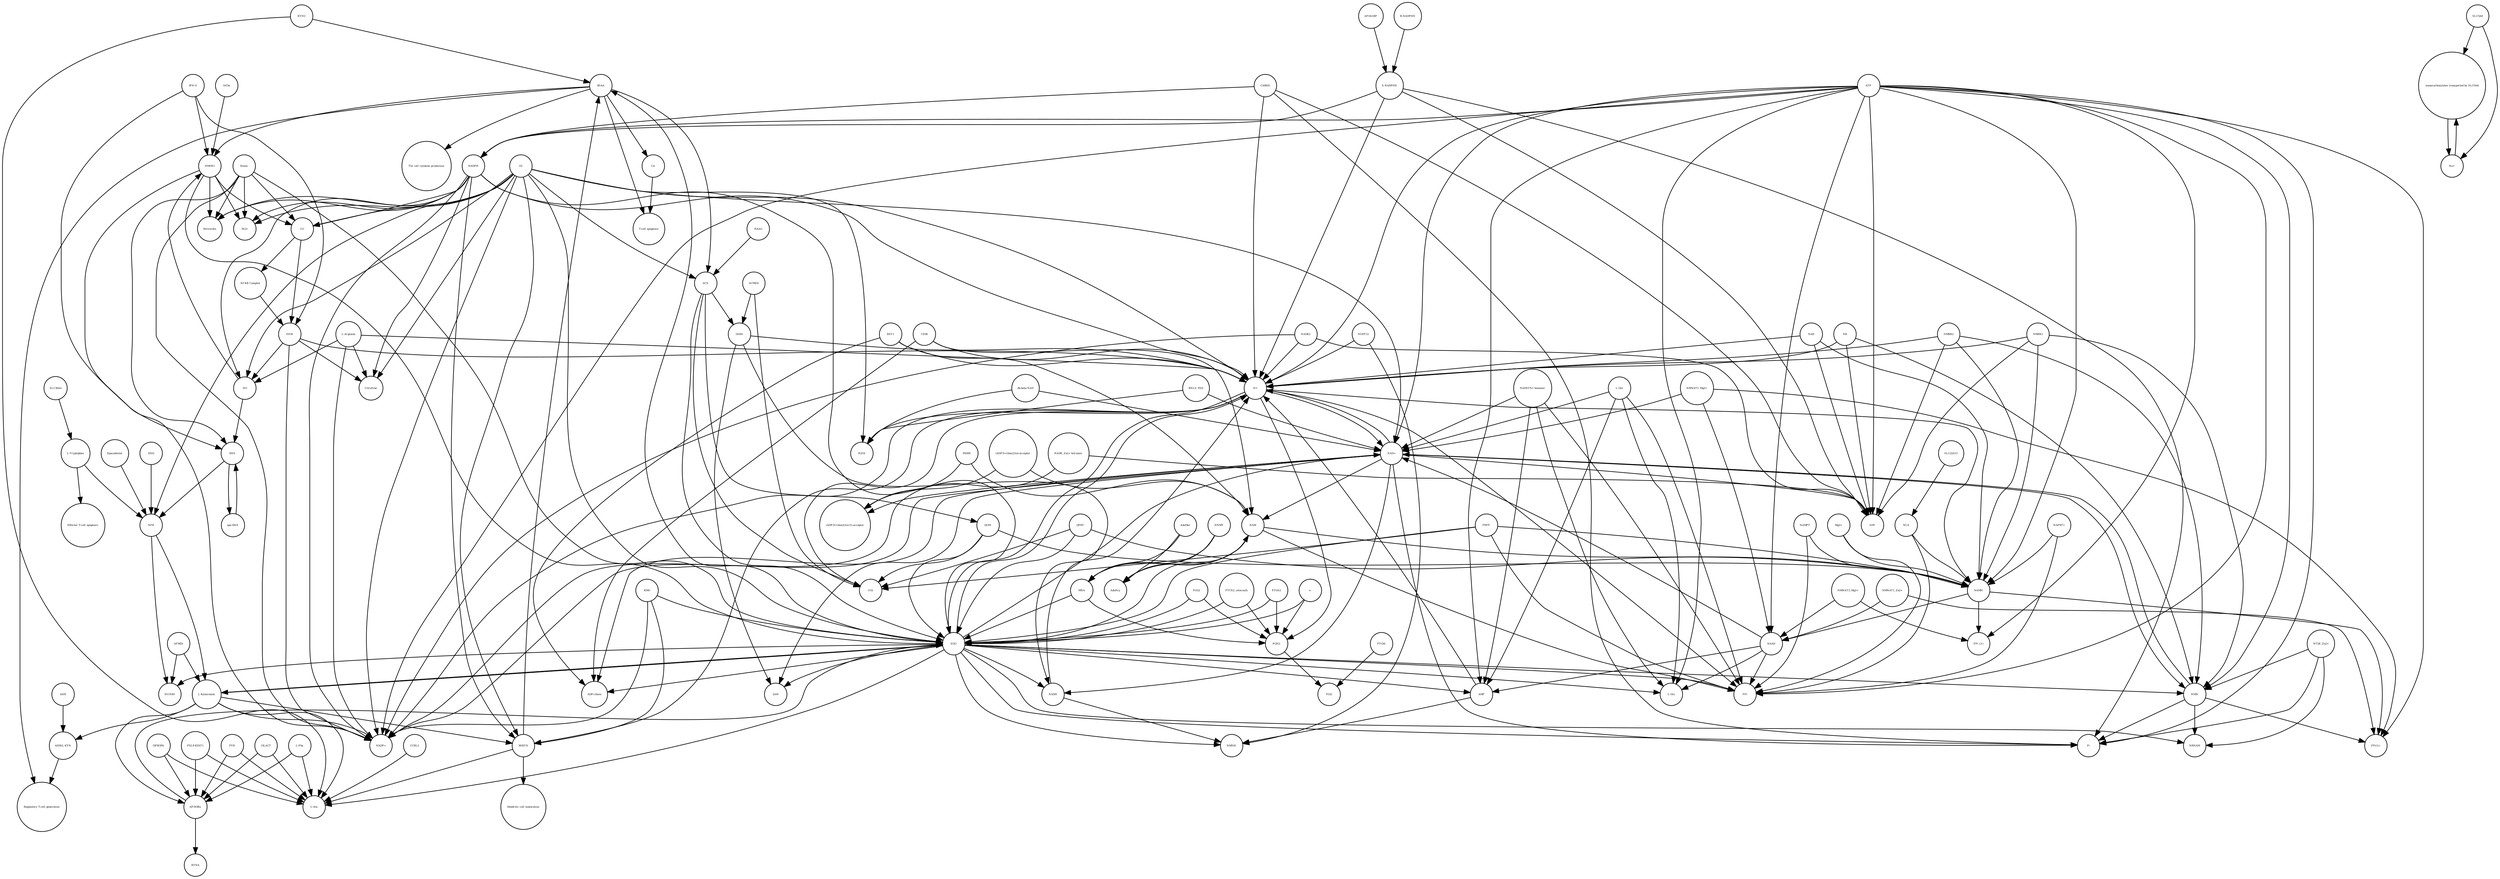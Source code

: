 strict digraph  {
"3HAA" [annotation="urn_miriam_obo.chebi_CHEBI%3A15793", bipartite=0, cls="simple chemical", fontsize=4, label="3HAA", shape=circle];
"Regulatory T-cell generation" [annotation="urn_miriam_obo.go_GO%3A0045066", bipartite=0, cls=phenotype, fontsize=4, label="Regulatory T-cell generation", shape=circle];
"AHR/L-KYN" [annotation="", bipartite=0, cls=complex, fontsize=4, label="AHR/L-KYN", shape=circle];
"L-Tryptophan" [annotation="urn_miriam_obo.chebi_CHEBI%3A57912", bipartite=0, cls="simple chemical", fontsize=4, label="L-Tryptophan", shape=circle];
"Effector T-cell apoptosis" [annotation="urn_miriam_obo.go_GO%3A1902483", bipartite=0, cls=phenotype, fontsize=4, label="Effector T-cell apoptosis", shape=circle];
"Th1 cell cytokine production" [annotation="urn_miriam_obo.go_GO%3A0035744", bipartite=0, cls=phenotype, fontsize=4, label="Th1 cell cytokine production", shape=circle];
"T-cell apoptosis" [annotation="urn_miriam_obo.go_GO%3A0070231", bipartite=0, cls=phenotype, fontsize=4, label="T-cell apoptosis", shape=circle];
CA [annotation="", bipartite=0, cls="simple chemical", fontsize=4, label=CA, shape=circle];
"3HKYN" [annotation="urn_miriam_obo.chebi_CHEBI%3A17380", bipartite=0, cls="simple chemical", fontsize=4, label="3HKYN", shape=circle];
"Dendritic cell maturation" [annotation="urn_miriam_obo.go_GO%3A0097029", bipartite=0, cls=phenotype, fontsize=4, label="Dendritic cell maturation", shape=circle];
"NT5E_Zn2+" [annotation="urn_miriam_uniprot_P21589|urn_miriam_obo.chebi_CHEBI%3A29105", bipartite=0, cls="complex multimer", fontsize=4, label="NT5E_Zn2+", shape=circle];
"e-" [annotation="urn_miriam_obo.chebi_CHEBI%3A10545", bipartite=0, cls="simple chemical", fontsize=4, label="e-", shape=circle];
"2AM" [annotation="urn_miriam_obo.chebi_CHEBI%3A16886", bipartite=0, cls="simple chemical", fontsize=4, label="2AM", shape=circle];
iNOS [annotation=urn_miriam_uniprot_P35228, bipartite=0, cls=macromolecule, fontsize=4, label=iNOS, shape=circle];
"S-NADPHX" [annotation="urn_miriam_obo.chebi_CHEBI%3A64084", bipartite=0, cls="simple chemical", fontsize=4, label="S-NADPHX", shape=circle];
PGG2 [annotation="urn_miriam_obo.chebi_CHEBI%3A27647", bipartite=0, cls="simple chemical", fontsize=4, label=PGG2, shape=circle];
"Fe2+" [annotation="urn_miriam_obo.chebi_CHEBI%3A29033", bipartite=0, cls="simple chemical", fontsize=4, label="Fe2+", shape=circle];
NAR [annotation="urn_miriam_obo.chebi_CHEBI%3A58527", bipartite=0, cls="simple chemical", fontsize=4, label=NAR, shape=circle];
SLC36A4 [annotation=urn_miriam_uniprot_Q6YBV0, bipartite=0, cls=macromolecule, fontsize=4, label=SLC36A4, shape=circle];
PYR [annotation="urn_miriam_obo.chebi_CHEBI%3A15361", bipartite=0, cls="simple chemical", fontsize=4, label=PYR, shape=circle];
PTCS2_celecoxib [annotation="urn_miriam_uniprot_P35354|urn_miriam_obo.chebi_CHEBI%3A41423", bipartite=0, cls=complex, fontsize=4, label=PTCS2_celecoxib, shape=circle];
CO2 [annotation="urn_miriam_obo.chebi_CHEBI%3A16526", bipartite=0, cls="simple chemical", fontsize=4, label=CO2, shape=circle];
"NAD+" [annotation="urn_miriam_obo.chebi_CHEBI%3A57540", bipartite=0, cls="simple chemical", fontsize=4, label="NAD+", shape=circle];
"L-Arginine" [annotation="urn_miriam_obo.chebi_CHEBI%3A16467", bipartite=0, cls="simple chemical", fontsize=4, label="L-Arginine", shape=circle];
Pi [annotation="urn_miriam_obo.chebi_CHEBI%3A18367", bipartite=0, cls="simple chemical", fontsize=4, label=Pi, shape=circle];
"monocarboxylates transported by SLC5A8" [annotation="", bipartite=0, cls="simple chemical", fontsize=4, label="monocarboxylates transported by SLC5A8", shape=circle];
I3PROPA [annotation="urn_miriam_obo.chebi_CHEBI%3A43580", bipartite=0, cls=macromolecule, fontsize=4, label=I3PROPA, shape=circle];
I3LACT [annotation="urn_miriam_obo.chebi_CHEBI%3A55528", bipartite=0, cls=macromolecule, fontsize=4, label=I3LACT, shape=circle];
CARKD [annotation=urn_miriam_uniprot_Q8IW45, bipartite=0, cls=macromolecule, fontsize=4, label=CARKD, shape=circle];
"NADSYN1 hexamer" [annotation=urn_miriam_uniprot_Q6IA69, bipartite=0, cls="macromolecule multimer", fontsize=4, label="NADSYN1 hexamer", shape=circle];
"2AMA" [annotation="urn_miriam_obo.chebi_CHEBI%3A15745", bipartite=0, cls="simple chemical", fontsize=4, label="2AMA", shape=circle];
QPRT [annotation=urn_miriam_uniprot_Q15274, bipartite=0, cls=macromolecule, fontsize=4, label=QPRT, shape=circle];
"Mg2+" [annotation="urn_miriam_obo.chebi_CHEBI%3A18420", bipartite=0, cls="simple chemical", fontsize=4, label="Mg2+", shape=circle];
"dh-beta-NAD" [annotation="urn_miriam_obo.chebi_CHEBI%3A90171|urn_miriam_obo.chebi_CHEBI%3A90174", bipartite=0, cls="simple chemical", fontsize=4, label="dh-beta-NAD", shape=circle];
CO [annotation="urn_miriam_obo.chebi_CHEBI%3A17245", bipartite=0, cls="simple chemical", fontsize=4, label=CO, shape=circle];
"H+" [annotation="urn_miriam_obo.chebi_CHEBI%3A15378", bipartite=0, cls="simple chemical", fontsize=4, label="H+", shape=circle];
NAAD [annotation="urn_miriam_obo.chebi_CHEBI%3A18304", bipartite=0, cls="simple chemical", fontsize=4, label=NAAD, shape=circle];
ADP [annotation="urn_miriam_obo.chebi_CHEBI%3A456216", bipartite=0, cls="simple chemical", fontsize=4, label=ADP, shape=circle];
SLC22A13 [annotation=urn_miriam_uniprot_Q9Y226, bipartite=0, cls=macromolecule, fontsize=4, label=SLC22A13, shape=circle];
MNA [annotation="urn_miriam_obo.chebi_CHEBI%3A16797", bipartite=0, cls="simple chemical", fontsize=4, label=MNA, shape=circle];
"L-Phe" [annotation="urn_miriam_obo.chebi_CHEBI%3A58095", bipartite=0, cls="simple chemical", fontsize=4, label="L-Phe", shape=circle];
SLC5A8 [annotation=urn_miriam_uniprot_Q8N695, bipartite=0, cls=macromolecule, fontsize=4, label=SLC5A8, shape=circle];
"AP-DOBu" [annotation="urn_miriam_obo.chebi_CHEBI%3A17442", bipartite=0, cls="simple chemical", fontsize=4, label="AP-DOBu", shape=circle];
CD38 [annotation=urn_miriam_uniprot_P28907, bipartite=0, cls=macromolecule, fontsize=4, label=CD38, shape=circle];
NFK [annotation="urn_miriam_obo.chebi_CHEBI%3A18377", bipartite=0, cls="simple chemical", fontsize=4, label=NFK, shape=circle];
NADPH [annotation="urn_miriam_obo.chebi_CHEBI%3A16474", bipartite=0, cls="simple chemical", fontsize=4, label=NADPH, shape=circle];
Heme [annotation="urn_miriam_obo.chebi_CHEBI%3A30413", bipartite=0, cls="simple chemical", fontsize=4, label=Heme, shape=circle];
KYNU [annotation=urn_miriam_uniprot_Q16719, bipartite=0, cls="macromolecule multimer", fontsize=4, label=KYNU, shape=circle];
NUDT12 [annotation=urn_miriam_uniprot_Q9BQG2, bipartite=0, cls=macromolecule, fontsize=4, label=NUDT12, shape=circle];
"apo-IDO1" [annotation=urn_miriam_uniprot_P14902, bipartite=0, cls=macromolecule, fontsize=4, label="apo-IDO1", shape=circle];
H2O [annotation="urn_miriam_obo.chebi_CHEBI%3A15377", bipartite=0, cls="simple chemical", fontsize=4, label=H2O, shape=circle];
"(ADP-D-ribosyl)(n)-acceptor" [annotation="urn_miriam_obo.chebi_CHEBI%3A133202", bipartite=0, cls="simple chemical", fontsize=4, label="(ADP-D-ribosyl)(n)-acceptor", shape=circle];
"IFN-G" [annotation=urn_miriam_uniprot_Q14609, bipartite=0, cls=macromolecule, fontsize=4, label="IFN-G", shape=circle];
PGI2 [annotation="urn_miriam_obo.chebi_CHEBI%3A15552", bipartite=0, cls="simple chemical", fontsize=4, label=PGI2, shape=circle];
HCOOH [annotation="urn_miriam_obo.chebi_CHEBI%3A30751", bipartite=0, cls="simple chemical", fontsize=4, label=HCOOH, shape=circle];
AdoMet [annotation="urn_miriam_obo.chebi_CHEBI%3A15414", bipartite=0, cls="simple chemical", fontsize=4, label=AdoMet, shape=circle];
NMRK2 [annotation=urn_miriam_uniprot_Q9NPI5, bipartite=0, cls=macromolecule, fontsize=4, label=NMRK2, shape=circle];
"L-Gln" [annotation="urn_miriam_obo.chebi_CHEBI%3A58359", bipartite=0, cls="simple chemical", fontsize=4, label="L-Gln", shape=circle];
KMO [annotation=urn_miriam_uniprot_O15229, bipartite=0, cls=macromolecule, fontsize=4, label=KMO, shape=circle];
PTGIS [annotation=urn_miriam_uniprot_Q16647, bipartite=0, cls=macromolecule, fontsize=4, label=PTGIS, shape=circle];
"L-Kynurenine" [annotation="urn_miriam_obo.chebi_CHEBI%3A16946", bipartite=0, cls="simple chemical", fontsize=4, label="L-Kynurenine", shape=circle];
IDO1 [annotation=urn_miriam_uniprot_P14902, bipartite=0, cls=complex, fontsize=4, label=IDO1, shape=circle];
O2 [annotation="urn_miriam_obo.chebi_CHEBI%3A15379", bipartite=0, cls="simple chemical", fontsize=4, label=O2, shape=circle];
"R-NADPHX" [annotation="urn_miriam_obo.chebi_CHEBI%3A64085", bipartite=0, cls="simple chemical", fontsize=4, label="R-NADPHX", shape=circle];
KYNA [annotation="urn_miriam_obo.chebi_CHEBI%3A18344", bipartite=0, cls="simple chemical", fontsize=4, label=KYNA, shape=circle];
NMN [annotation="urn_miriam_obo.chebi_CHEBI%3A14649", bipartite=0, cls="simple chemical", fontsize=4, label=NMN, shape=circle];
PRPP [annotation="urn_miriam_obo.chebi_CHEBI%3A17111", bipartite=0, cls="simple chemical", fontsize=4, label=PRPP, shape=circle];
H2O2 [annotation="urn_miriam_obo.chebi_CHEBI%3A16240", bipartite=0, cls="simple chemical", fontsize=4, label=H2O2, shape=circle];
NNMT [annotation=urn_miriam_uniprot_P40261, bipartite=0, cls=macromolecule, fontsize=4, label=NNMT, shape=circle];
APOA1BP [annotation=urn_miriam_uniprot_O95544, bipartite=0, cls="macromolecule multimer", fontsize=4, label=APOA1BP, shape=circle];
NMNH [annotation="urn_miriam_obo.chebi_CHEBI%3A74452", bipartite=0, cls="simple chemical", fontsize=4, label=NMNH, shape=circle];
"PPi (3-)" [annotation="urn_miriam_obo.chebi_CHEBI%3A33019", bipartite=0, cls="simple chemical", fontsize=4, label="PPi (3-)", shape=circle];
"Na+" [annotation="urn_miriam_obo.chebi_CHEBI%3A29101", bipartite=0, cls="simple chemical", fontsize=4, label="Na+", shape=circle];
"L-Glu" [annotation="urn_miriam_obo.chebi_CHEBI%3A29985", bipartite=0, cls="simple chemical", fontsize=4, label="L-Glu", shape=circle];
PTGS2 [annotation=urn_miriam_uniprot_P35354, bipartite=0, cls="macromolecule multimer", fontsize=4, label=PTGS2, shape=circle];
NO [annotation="urn_miriam_obo.chebi_CHEBI%3A16480", bipartite=0, cls="simple chemical", fontsize=4, label=NO, shape=circle];
PGH2 [annotation="urn_miriam_obo.chebi_CHEBI%3A15554", bipartite=0, cls="simple chemical", fontsize=4, label=PGH2, shape=circle];
QUIN [annotation="urn_miriam_obo.chebi_CHEBI%3A16675", bipartite=0, cls="simple chemical", fontsize=4, label=QUIN, shape=circle];
"ADP-ribose" [annotation="urn_miriam_obo.chebi_CHEBI%3A57967", bipartite=0, cls="simple chemical", fontsize=4, label="ADP-ribose", shape=circle];
NAM [annotation="urn_miriam_obo.chebi_CHEBI%3A17154", bipartite=0, cls="simple chemical", fontsize=4, label=NAM, shape=circle];
NAPRT1 [annotation=urn_miriam_uniprot_Q6XQN6, bipartite=0, cls="macromolecule multimer", fontsize=4, label=NAPRT1, shape=circle];
NRNAM [annotation="urn_miriam_obo.chebi_CHEBI%3A15927", bipartite=0, cls="simple chemical", fontsize=4, label=NRNAM, shape=circle];
AHR [annotation=urn_miriam_uniprot_P35869, bipartite=0, cls=macromolecule, fontsize=4, label=AHR, shape=circle];
Biliverdin [annotation="urn_miriam_obo.chebi_CHEBI%3A17033", bipartite=0, cls="simple chemical", fontsize=4, label=Biliverdin, shape=circle];
HMOX1 [annotation="", bipartite=0, cls=macromolecule, fontsize=4, label=HMOX1, shape=circle];
HAAO [annotation=urn_miriam_uniprot_P46952, bipartite=0, cls=macromolecule, fontsize=4, label=HAAO, shape=circle];
"NMNAT1_Zn2+" [annotation="urn_miriam_uniprot_Q9HAN9|urn_miriam_obo.chebi_CHEBI%3A29105", bipartite=0, cls="complex multimer", fontsize=4, label="NMNAT1_Zn2+", shape=circle];
Orf3a [annotation="urn_miriam_ncbiprotein_BCD58754|urn_miriam_uniprot_P0DTC3", bipartite=0, cls=macromolecule, fontsize=4, label=Orf3a, shape=circle];
Epacadostat [annotation="", bipartite=0, cls="simple chemical", fontsize=4, label=Epacadostat, shape=circle];
NR [annotation="urn_miriam_obo.chebi_CHEBI%3A15927", bipartite=0, cls="simple chemical", fontsize=4, label=NR, shape=circle];
NADH [annotation="urn_miriam_obo.chebi_CHEBI%3A57945", bipartite=0, cls="simple chemical", fontsize=4, label=NADH, shape=circle];
ACMSD [annotation=urn_miriam_uniprot_Q8TDX5, bipartite=0, cls="macromolecule multimer", fontsize=4, label=ACMSD, shape=circle];
"L-Ala" [annotation="urn_miriam_obo.chebi_CHEBI%3A57972", bipartite=0, cls="simple chemical", fontsize=4, label="L-Ala", shape=circle];
"NADP+" [annotation="urn_miriam_obo.chebi_CHEBI%3A18009", bipartite=0, cls="simple chemical", fontsize=4, label="NADP+", shape=circle];
ATP [annotation="urn_miriam_obo.chebi_CHEBI%3A30616", bipartite=0, cls="simple chemical", fontsize=4, label=ATP, shape=circle];
RNLS_FAD [annotation="urn_miriam_uniprot_Q5VYX0|urn_miriam_obo.chebi_CHEBI%3A16238", bipartite=0, cls=complex, fontsize=4, label=RNLS_FAD, shape=circle];
PPi [annotation="urn_miriam_obo.chebi_CHEBI%3A29888", bipartite=0, cls="simple chemical", fontsize=4, label=PPi, shape=circle];
NAMN [annotation="urn_miriam_obo.chebi_CHEBI%3A15763", bipartite=0, cls="simple chemical", fontsize=4, label=NAMN, shape=circle];
"(ADP-D-ribosyl)(n+1)-acceptor" [annotation="urn_miriam_obo.chebi_CHEBI%3A133203", bipartite=0, cls="simple chemical", fontsize=4, label="(ADP-D-ribosyl)(n+1)-acceptor", shape=circle];
ACS [annotation="urn_miriam_obo.chebi_CHEBI%3A29044", bipartite=0, cls="simple chemical", fontsize=4, label=ACS, shape=circle];
AMP [annotation="urn_miriam_obo.chebi_CHEBI%3A16027", bipartite=0, cls="simple chemical", fontsize=4, label=AMP, shape=circle];
"NMNAT3_Mg2+" [annotation="urn_miriam_uniprot_Q96T66|urn_miriam_obo.chebi_CHEBI%3A18420", bipartite=0, cls="complex multimer", fontsize=4, label="NMNAT3_Mg2+", shape=circle];
IDO2 [annotation=urn_miriam_uniprot_Q6ZQW0, bipartite=0, cls=macromolecule, fontsize=4, label=IDO2, shape=circle];
Citrulline [annotation="urn_miriam_obo.chebi_CHEBI%3A16349", bipartite=0, cls="simple chemical", fontsize=4, label=Citrulline, shape=circle];
BST1 [annotation=urn_miriam_uniprot_Q10588, bipartite=0, cls="macromolecule multimer", fontsize=4, label=BST1, shape=circle];
CCBL2 [annotation=urn_miriam_uniprot_Q6YP21, bipartite=0, cls="macromolecule multimer", fontsize=4, label=CCBL2, shape=circle];
"NADK_Zn2+ tetramer" [annotation="urn_miriam_uniprot_O95544|urn_miriam_obo.chebi_CHEBI%3A29105", bipartite=0, cls="complex multimer", fontsize=4, label="NADK_Zn2+ tetramer", shape=circle];
AdoHcy [annotation="urn_miriam_obo.chebi_CHEBI%3A16680", bipartite=0, cls="simple chemical", fontsize=4, label=AdoHcy, shape=circle];
AFMID [annotation=urn_miriam_uniprot_Q63HM1, bipartite=0, cls=macromolecule, fontsize=4, label=AFMID, shape=circle];
NADK2 [annotation=urn_miriam_uniprot_Q4G0N4, bipartite=0, cls="macromolecule multimer", fontsize=4, label=NADK2, shape=circle];
PARPs [annotation="urn_miriam_uniprot_Q8N5Y8|urn_miriam_uniprot_Q53GL7|urn_miriam_uniprot_Q8IXQ6", bipartite=0, cls=macromolecule, fontsize=4, label=PARPs, shape=circle];
"PXLP-KYAT1" [annotation="urn_miriam_uniprot_Q16773|urn_miriam_obo.chebi_CHEBI%3A18405", bipartite=0, cls="complex multimer", fontsize=4, label="PXLP-KYAT1", shape=circle];
NMRK1 [annotation=urn_miriam_uniprot_Q9NWW6, bipartite=0, cls=macromolecule, fontsize=4, label=NMRK1, shape=circle];
"PPi(3-)" [annotation="urn_miriam_obo.chebi_CHEBI%3A33019", bipartite=0, cls="simple chemical", fontsize=4, label="PPi(3-)", shape=circle];
"Nf-KB Complex" [annotation="urn_miriam_uniprot_P19838|urn_miriam_uniprot_Q04206|urn_miriam_uniprot_Q00653", bipartite=0, cls=complex, fontsize=4, label="Nf-KB Complex", shape=circle];
NAMPT [annotation=urn_miriam_uniprot_P43490, bipartite=0, cls=macromolecule, fontsize=4, label=NAMPT, shape=circle];
"NMNAT2_Mg2+" [annotation="urn_miriam_uniprot_Q9BZQ4|urn_miriam_obo.chebi_CHEBI%3A18420", bipartite=0, cls=complex, fontsize=4, label="NMNAT2_Mg2+", shape=circle];
NCA [annotation="urn_miriam_obo.chebi_CHEBI%3A32544", bipartite=0, cls="simple chemical", fontsize=4, label=NCA, shape=circle];
"3HAA" -> "Regulatory T-cell generation"  [annotation="", interaction_type="necessary stimulation"];
"3HAA" -> "Th1 cell cytokine production"  [annotation="", interaction_type=inhibition];
"3HAA" -> "T-cell apoptosis"  [annotation="", interaction_type="logic arc"];
"3HAA" -> CA  [annotation="", interaction_type=production];
"3HAA" -> HMOX1  [annotation="urn_miriam_pubmed_15249210|urn_miriam_pubmed_11287117|urn_miriam_pubmed_12706494", interaction_type=catalysis];
"3HAA" -> ACS  [annotation="", interaction_type=production];
"AHR/L-KYN" -> "Regulatory T-cell generation"  [annotation="", interaction_type="necessary stimulation"];
"L-Tryptophan" -> "Effector T-cell apoptosis"  [annotation="", interaction_type=inhibition];
"L-Tryptophan" -> NFK  [annotation="", interaction_type=production];
CA -> "T-cell apoptosis"  [annotation="", interaction_type="necessary stimulation"];
"3HKYN" -> "Dendritic cell maturation"  [annotation="", interaction_type="logic arc"];
"3HKYN" -> "3HAA"  [annotation="", interaction_type=production];
"3HKYN" -> "L-Ala"  [annotation="", interaction_type=production];
"NT5E_Zn2+" -> Pi  [annotation="", interaction_type=catalysis];
"NT5E_Zn2+" -> NRNAM  [annotation="", interaction_type=catalysis];
"NT5E_Zn2+" -> NMN  [annotation="", interaction_type=catalysis];
"e-" -> H2O  [annotation="", interaction_type=production];
"e-" -> PGH2  [annotation="", interaction_type=production];
iNOS -> "NADP+"  [annotation="urn_miriam_pubmed_15249210|urn_miriam_pubmed_11463332", interaction_type=catalysis];
iNOS -> "H+"  [annotation="urn_miriam_pubmed_15249210|urn_miriam_pubmed_11463332", interaction_type=catalysis];
iNOS -> Citrulline  [annotation="urn_miriam_pubmed_15249210|urn_miriam_pubmed_11463332", interaction_type=catalysis];
iNOS -> NO  [annotation="urn_miriam_pubmed_15249210|urn_miriam_pubmed_11463332", interaction_type=catalysis];
"S-NADPHX" -> "H+"  [annotation="", interaction_type=production];
"S-NADPHX" -> Pi  [annotation="", interaction_type=production];
"S-NADPHX" -> ADP  [annotation="", interaction_type=production];
"S-NADPHX" -> NADPH  [annotation="", interaction_type=production];
PGG2 -> H2O  [annotation="", interaction_type=production];
PGG2 -> PGH2  [annotation="", interaction_type=production];
NAR -> NAMN  [annotation="", interaction_type=production];
NAR -> ADP  [annotation="", interaction_type=production];
NAR -> "H+"  [annotation="", interaction_type=production];
SLC36A4 -> "L-Tryptophan"  [annotation="", interaction_type=catalysis];
PYR -> "AP-DOBu"  [annotation="", interaction_type=production];
PYR -> "L-Ala"  [annotation="", interaction_type=production];
PTCS2_celecoxib -> H2O  [annotation="", interaction_type=inhibition];
PTCS2_celecoxib -> PGH2  [annotation="", interaction_type=inhibition];
"NAD+" -> "2AM"  [annotation="", interaction_type=production];
"NAD+" -> NADH  [annotation="", interaction_type=production];
"NAD+" -> "H+"  [annotation="", interaction_type=production];
"NAD+" -> "NADP+"  [annotation="", interaction_type=production];
"NAD+" -> ADP  [annotation="", interaction_type=production];
"NAD+" -> "ADP-ribose"  [annotation="", interaction_type=production];
"NAD+" -> NAM  [annotation="", interaction_type=production];
"NAD+" -> "(ADP-D-ribosyl)(n+1)-acceptor"  [annotation="", interaction_type=production];
"NAD+" -> NMN  [annotation="", interaction_type=production];
"NAD+" -> Pi  [annotation="", interaction_type=production];
"L-Arginine" -> "NADP+"  [annotation="", interaction_type=production];
"L-Arginine" -> "H+"  [annotation="", interaction_type=production];
"L-Arginine" -> Citrulline  [annotation="", interaction_type=production];
"L-Arginine" -> NO  [annotation="", interaction_type=production];
"monocarboxylates transported by SLC5A8" -> "Na+"  [annotation="", interaction_type=production];
I3PROPA -> "AP-DOBu"  [annotation="", interaction_type=inhibition];
I3PROPA -> "L-Ala"  [annotation="", interaction_type=inhibition];
I3LACT -> "AP-DOBu"  [annotation="", interaction_type=inhibition];
I3LACT -> "L-Ala"  [annotation="", interaction_type=inhibition];
CARKD -> "H+"  [annotation="", interaction_type=catalysis];
CARKD -> Pi  [annotation="", interaction_type=catalysis];
CARKD -> ADP  [annotation="", interaction_type=catalysis];
CARKD -> NADPH  [annotation="", interaction_type=catalysis];
"NADSYN1 hexamer" -> "NAD+"  [annotation="", interaction_type=catalysis];
"NADSYN1 hexamer" -> PPi  [annotation="", interaction_type=catalysis];
"NADSYN1 hexamer" -> AMP  [annotation="", interaction_type=catalysis];
"NADSYN1 hexamer" -> "L-Glu"  [annotation="", interaction_type=catalysis];
"2AMA" -> "H+"  [annotation="", interaction_type=production];
"2AMA" -> "2AM"  [annotation="", interaction_type=production];
"2AMA" -> NADH  [annotation="", interaction_type=production];
QPRT -> CO2  [annotation="", interaction_type=catalysis];
QPRT -> H2O  [annotation="", interaction_type=catalysis];
QPRT -> NAMN  [annotation="", interaction_type=catalysis];
"Mg2+" -> PPi  [annotation="", interaction_type=stimulation];
"Mg2+" -> NAMN  [annotation="", interaction_type=stimulation];
"dh-beta-NAD" -> "NAD+"  [annotation="", interaction_type=production];
"dh-beta-NAD" -> H2O2  [annotation="", interaction_type=production];
CO -> iNOS  [annotation="urn_miriam_pubmed_9126284|urn_miriam_pubmed_15249210", interaction_type=inhibition];
CO -> "Nf-KB Complex"  [annotation=urn_miriam_pubmed_15249210, interaction_type=inhibition];
"H+" -> "NAD+"  [annotation="", interaction_type=production];
"H+" -> H2O2  [annotation="", interaction_type=production];
"H+" -> NAMN  [annotation="", interaction_type=production];
"H+" -> CO2  [annotation="", interaction_type=production];
"H+" -> H2O  [annotation="", interaction_type=production];
"H+" -> PPi  [annotation="", interaction_type=production];
"H+" -> PGH2  [annotation="", interaction_type=production];
"H+" -> "3HKYN"  [annotation="", interaction_type=production];
"H+" -> "NADP+"  [annotation="", interaction_type=production];
NAAD -> "NAD+"  [annotation="", interaction_type=production];
NAAD -> PPi  [annotation="", interaction_type=production];
NAAD -> AMP  [annotation="", interaction_type=production];
NAAD -> "L-Glu"  [annotation="", interaction_type=production];
SLC22A13 -> NCA  [annotation="", interaction_type=catalysis];
MNA -> H2O  [annotation="", interaction_type=stimulation];
MNA -> PGH2  [annotation="", interaction_type=stimulation];
"L-Phe" -> "AP-DOBu"  [annotation="", interaction_type=inhibition];
"L-Phe" -> "L-Ala"  [annotation="", interaction_type=inhibition];
SLC5A8 -> "Na+"  [annotation="", interaction_type=catalysis];
SLC5A8 -> "monocarboxylates transported by SLC5A8"  [annotation="", interaction_type=catalysis];
"AP-DOBu" -> KYNA  [annotation="", interaction_type=production];
"AP-DOBu" -> H2O  [annotation="", interaction_type=production];
CD38 -> NAM  [annotation="", interaction_type=catalysis];
CD38 -> "ADP-ribose"  [annotation="", interaction_type=catalysis];
CD38 -> "H+"  [annotation="", interaction_type=catalysis];
NFK -> "L-Kynurenine"  [annotation="", interaction_type=production];
NFK -> HCOOH  [annotation="", interaction_type=production];
NADPH -> Biliverdin  [annotation="", interaction_type=production];
NADPH -> CO  [annotation="", interaction_type=production];
NADPH -> "Fe2+"  [annotation="", interaction_type=production];
NADPH -> "NADP+"  [annotation="", interaction_type=production];
NADPH -> H2O  [annotation="", interaction_type=production];
NADPH -> "3HKYN"  [annotation="", interaction_type=production];
NADPH -> NO  [annotation="", interaction_type=production];
NADPH -> "H+"  [annotation="", interaction_type=production];
NADPH -> Citrulline  [annotation="", interaction_type=production];
Heme -> H2O  [annotation="", interaction_type=production];
Heme -> CO  [annotation="", interaction_type=production];
Heme -> "Fe2+"  [annotation="", interaction_type=production];
Heme -> "NADP+"  [annotation="", interaction_type=production];
Heme -> Biliverdin  [annotation="", interaction_type=production];
Heme -> IDO1  [annotation="", interaction_type=production];
KYNU -> "3HAA"  [annotation="", interaction_type=catalysis];
KYNU -> "L-Ala"  [annotation="", interaction_type=catalysis];
NUDT12 -> "H+"  [annotation="", interaction_type=catalysis];
NUDT12 -> NMNH  [annotation="", interaction_type=catalysis];
"apo-IDO1" -> IDO1  [annotation="", interaction_type=production];
H2O -> "2AM"  [annotation="", interaction_type=production];
H2O -> NADH  [annotation="", interaction_type=production];
H2O -> "H+"  [annotation="", interaction_type=production];
H2O -> "NAD+"  [annotation="", interaction_type=production];
H2O -> PPi  [annotation="", interaction_type=production];
H2O -> AMP  [annotation="", interaction_type=production];
H2O -> "L-Glu"  [annotation="", interaction_type=production];
H2O -> "ADP-ribose"  [annotation="", interaction_type=production];
H2O -> NAM  [annotation="", interaction_type=production];
H2O -> "3HAA"  [annotation="", interaction_type=production];
H2O -> "L-Ala"  [annotation="", interaction_type=production];
H2O -> NMNH  [annotation="", interaction_type=production];
H2O -> "L-Kynurenine"  [annotation="", interaction_type=production];
H2O -> HCOOH  [annotation="", interaction_type=production];
H2O -> Pi  [annotation="", interaction_type=production];
H2O -> NRNAM  [annotation="", interaction_type=production];
H2O -> NMN  [annotation="", interaction_type=production];
"(ADP-D-ribosyl)(n)-acceptor" -> "(ADP-D-ribosyl)(n+1)-acceptor"  [annotation="", interaction_type=production];
"(ADP-D-ribosyl)(n)-acceptor" -> NAM  [annotation="", interaction_type=production];
"IFN-G" -> iNOS  [annotation="urn_miriam_pubmed_9126284|urn_miriam_pubmed_15249210", interaction_type=catalysis];
"IFN-G" -> IDO1  [annotation="urn_miriam_pubmed_23476103|urn_miriam_pubmed_15249210|urn_miriam_pubmed_9126284", interaction_type=catalysis];
"IFN-G" -> HMOX1  [annotation="urn_miriam_pubmed_15249210|urn_miriam_pubmed_11287117|urn_miriam_pubmed_12706494", interaction_type=catalysis];
AdoMet -> MNA  [annotation="", interaction_type=production];
AdoMet -> AdoHcy  [annotation="", interaction_type=production];
NMRK2 -> NAMN  [annotation="", interaction_type=catalysis];
NMRK2 -> ADP  [annotation="", interaction_type=catalysis];
NMRK2 -> "H+"  [annotation="", interaction_type=catalysis];
NMRK2 -> NMN  [annotation="", interaction_type=catalysis];
"L-Gln" -> "NAD+"  [annotation="", interaction_type=production];
"L-Gln" -> PPi  [annotation="", interaction_type=production];
"L-Gln" -> AMP  [annotation="", interaction_type=production];
"L-Gln" -> "L-Glu"  [annotation="", interaction_type=production];
KMO -> "NADP+"  [annotation="", interaction_type=catalysis];
KMO -> H2O  [annotation="", interaction_type=catalysis];
KMO -> "3HKYN"  [annotation="", interaction_type=catalysis];
PTGIS -> PGI2  [annotation="", interaction_type=catalysis];
"L-Kynurenine" -> "AP-DOBu"  [annotation="", interaction_type=production];
"L-Kynurenine" -> "L-Ala"  [annotation="", interaction_type=production];
"L-Kynurenine" -> "3HKYN"  [annotation="", interaction_type=production];
"L-Kynurenine" -> "NADP+"  [annotation="", interaction_type=production];
"L-Kynurenine" -> H2O  [annotation="", interaction_type=production];
"L-Kynurenine" -> "AHR/L-KYN"  [annotation="", interaction_type=production];
IDO1 -> NFK  [annotation="urn_miriam_pubmed_29531094|urn_miriam_pubmed_28523098|urn_miriam_pubmed_30338242|urn_miriam_pubmed_32292563", interaction_type=catalysis];
IDO1 -> "apo-IDO1"  [annotation="", interaction_type=production];
O2 -> Biliverdin  [annotation="", interaction_type=production];
O2 -> CO  [annotation="", interaction_type=production];
O2 -> "Fe2+"  [annotation="", interaction_type=production];
O2 -> "NADP+"  [annotation="", interaction_type=production];
O2 -> H2O  [annotation="", interaction_type=production];
O2 -> "NAD+"  [annotation="", interaction_type=production];
O2 -> H2O2  [annotation="", interaction_type=production];
O2 -> NFK  [annotation="", interaction_type=production];
O2 -> NO  [annotation="", interaction_type=production];
O2 -> "H+"  [annotation="", interaction_type=production];
O2 -> Citrulline  [annotation="", interaction_type=production];
O2 -> ACS  [annotation="", interaction_type=production];
O2 -> "3HKYN"  [annotation="", interaction_type=production];
"R-NADPHX" -> "S-NADPHX"  [annotation="", interaction_type=production];
NMN -> "NAD+"  [annotation="", interaction_type=production];
NMN -> "PPi(3-)"  [annotation="", interaction_type=production];
NMN -> Pi  [annotation="", interaction_type=production];
NMN -> NRNAM  [annotation="", interaction_type=production];
PRPP -> PPi  [annotation="", interaction_type=production];
PRPP -> NAMN  [annotation="", interaction_type=production];
PRPP -> CO2  [annotation="", interaction_type=production];
PRPP -> H2O  [annotation="", interaction_type=production];
NNMT -> MNA  [annotation="", interaction_type=catalysis];
NNMT -> AdoHcy  [annotation="", interaction_type=catalysis];
APOA1BP -> "S-NADPHX"  [annotation="", interaction_type=catalysis];
"Na+" -> "monocarboxylates transported by SLC5A8"  [annotation="", interaction_type=production];
PTGS2 -> H2O  [annotation="", interaction_type=catalysis];
PTGS2 -> PGH2  [annotation="", interaction_type=catalysis];
NO -> IDO1  [annotation="urn_miriam_pubmed_23476103|urn_miriam_pubmed_15249210|urn_miriam_pubmed_9126284", interaction_type=inhibition];
NO -> HMOX1  [annotation="urn_miriam_pubmed_15249210|urn_miriam_pubmed_11287117|urn_miriam_pubmed_12706494", interaction_type=catalysis];
PGH2 -> PGI2  [annotation="", interaction_type=production];
QUIN -> CO2  [annotation="", interaction_type=production];
QUIN -> H2O  [annotation="", interaction_type=production];
QUIN -> NAMN  [annotation="", interaction_type=production];
NAM -> MNA  [annotation="", interaction_type=production];
NAM -> AdoHcy  [annotation="", interaction_type=production];
NAM -> PPi  [annotation="", interaction_type=production];
NAM -> NAMN  [annotation="", interaction_type=production];
NAPRT1 -> PPi  [annotation="", interaction_type=catalysis];
NAPRT1 -> NAMN  [annotation="", interaction_type=catalysis];
AHR -> "AHR/L-KYN"  [annotation="", interaction_type=production];
HMOX1 -> H2O  [annotation="", interaction_type=catalysis];
HMOX1 -> CO  [annotation="", interaction_type=catalysis];
HMOX1 -> "Fe2+"  [annotation="", interaction_type=catalysis];
HMOX1 -> "NADP+"  [annotation="", interaction_type=catalysis];
HMOX1 -> Biliverdin  [annotation="", interaction_type=catalysis];
HAAO -> ACS  [annotation="", interaction_type=catalysis];
"NMNAT1_Zn2+" -> "PPi(3-)"  [annotation="", interaction_type=catalysis];
"NMNAT1_Zn2+" -> NAAD  [annotation="", interaction_type=catalysis];
Orf3a -> HMOX1  [annotation="urn_miriam_doi_10.1101%2F2020.03.22.002386|urn_miriam_taxonomy_2697049", interaction_type=modulation];
Epacadostat -> NFK  [annotation="urn_miriam_pubmed_29531094|urn_miriam_pubmed_28523098|urn_miriam_pubmed_30338242|urn_miriam_pubmed_32292563", interaction_type=inhibition];
NR -> NMN  [annotation="", interaction_type=production];
NR -> ADP  [annotation="", interaction_type=production];
NR -> "H+"  [annotation="", interaction_type=production];
NADH -> "H+"  [annotation="", interaction_type=production];
NADH -> NMNH  [annotation="", interaction_type=production];
ACMSD -> CO2  [annotation="", interaction_type=catalysis];
ACMSD -> "2AMA"  [annotation="", interaction_type=catalysis];
ATP -> "PPi (3-)"  [annotation="", interaction_type=production];
ATP -> NAAD  [annotation="", interaction_type=production];
ATP -> "NAD+"  [annotation="", interaction_type=production];
ATP -> PPi  [annotation="", interaction_type=production];
ATP -> AMP  [annotation="", interaction_type=production];
ATP -> "L-Glu"  [annotation="", interaction_type=production];
ATP -> "NADP+"  [annotation="", interaction_type=production];
ATP -> ADP  [annotation="", interaction_type=production];
ATP -> "H+"  [annotation="", interaction_type=production];
ATP -> "PPi(3-)"  [annotation="", interaction_type=production];
ATP -> NAMN  [annotation="", interaction_type=production];
ATP -> NADPH  [annotation="", interaction_type=production];
ATP -> Pi  [annotation="", interaction_type=production];
ATP -> NMN  [annotation="", interaction_type=production];
RNLS_FAD -> "NAD+"  [annotation="", interaction_type=catalysis];
RNLS_FAD -> H2O2  [annotation="", interaction_type=catalysis];
NAMN -> "PPi (3-)"  [annotation="", interaction_type=production];
NAMN -> NAAD  [annotation="", interaction_type=production];
NAMN -> "PPi(3-)"  [annotation="", interaction_type=production];
ACS -> H2O  [annotation="", interaction_type=production];
ACS -> QUIN  [annotation="", interaction_type=production];
ACS -> CO2  [annotation="", interaction_type=production];
ACS -> "2AMA"  [annotation="", interaction_type=production];
AMP -> "H+"  [annotation="", interaction_type=production];
AMP -> NMNH  [annotation="", interaction_type=production];
"NMNAT3_Mg2+" -> "PPi (3-)"  [annotation="", interaction_type=catalysis];
"NMNAT3_Mg2+" -> NAAD  [annotation="", interaction_type=catalysis];
IDO2 -> NFK  [annotation="", interaction_type=catalysis];
BST1 -> NAM  [annotation="", interaction_type=catalysis];
BST1 -> "ADP-ribose"  [annotation="", interaction_type=catalysis];
BST1 -> "H+"  [annotation="", interaction_type=catalysis];
CCBL2 -> "L-Ala"  [annotation="", interaction_type=catalysis];
"NADK_Zn2+ tetramer" -> "NADP+"  [annotation="", interaction_type=catalysis];
"NADK_Zn2+ tetramer" -> ADP  [annotation="", interaction_type=catalysis];
AFMID -> "L-Kynurenine"  [annotation=urn_miriam_pubmed_29531094, interaction_type=catalysis];
AFMID -> HCOOH  [annotation=urn_miriam_pubmed_29531094, interaction_type=catalysis];
NADK2 -> "NADP+"  [annotation="", interaction_type=catalysis];
NADK2 -> ADP  [annotation="", interaction_type=catalysis];
NADK2 -> "H+"  [annotation="", interaction_type=catalysis];
PARPs -> "(ADP-D-ribosyl)(n+1)-acceptor"  [annotation="", interaction_type=catalysis];
PARPs -> NAM  [annotation="", interaction_type=catalysis];
"PXLP-KYAT1" -> "AP-DOBu"  [annotation="", interaction_type=catalysis];
"PXLP-KYAT1" -> "L-Ala"  [annotation="", interaction_type=catalysis];
NMRK1 -> NAMN  [annotation="", interaction_type=catalysis];
NMRK1 -> ADP  [annotation="", interaction_type=catalysis];
NMRK1 -> "H+"  [annotation="", interaction_type=catalysis];
NMRK1 -> NMN  [annotation="", interaction_type=catalysis];
"Nf-KB Complex" -> iNOS  [annotation="urn_miriam_pubmed_9126284|urn_miriam_pubmed_15249210", interaction_type=catalysis];
NAMPT -> PPi  [annotation="", interaction_type=catalysis];
NAMPT -> NAMN  [annotation="", interaction_type=catalysis];
"NMNAT2_Mg2+" -> "NAD+"  [annotation="", interaction_type=catalysis];
"NMNAT2_Mg2+" -> "PPi(3-)"  [annotation="", interaction_type=catalysis];
"NMNAT2_Mg2+" -> NAAD  [annotation="", interaction_type=catalysis];
NCA -> PPi  [annotation="", interaction_type=production];
NCA -> NAMN  [annotation="", interaction_type=production];
}
